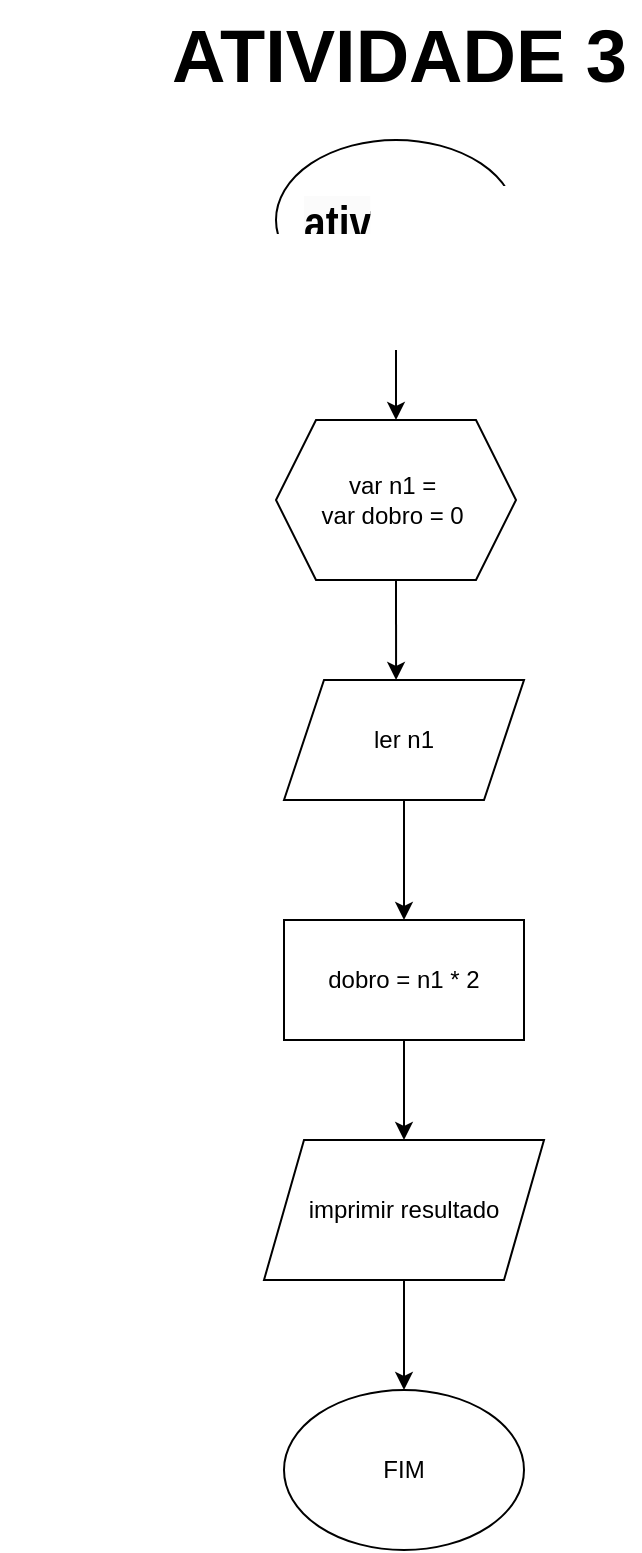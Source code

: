 <mxfile version="24.7.7">
  <diagram name="Página-1" id="yLNrlQIgzzO61cbipYhA">
    <mxGraphModel dx="794" dy="724" grid="1" gridSize="10" guides="1" tooltips="1" connect="1" arrows="1" fold="1" page="1" pageScale="1" pageWidth="827" pageHeight="1169" math="0" shadow="0">
      <root>
        <mxCell id="0" />
        <mxCell id="1" parent="0" />
        <mxCell id="aD_j3xQQdvXOHQCCbrtE-1" value="INICIO" style="ellipse;whiteSpace=wrap;html=1;" vertex="1" parent="1">
          <mxGeometry x="338" y="90" width="120" height="80" as="geometry" />
        </mxCell>
        <mxCell id="aD_j3xQQdvXOHQCCbrtE-3" value="FIM" style="ellipse;whiteSpace=wrap;html=1;" vertex="1" parent="1">
          <mxGeometry x="342" y="715" width="120" height="80" as="geometry" />
        </mxCell>
        <mxCell id="aD_j3xQQdvXOHQCCbrtE-4" value="ler n1" style="shape=parallelogram;perimeter=parallelogramPerimeter;whiteSpace=wrap;html=1;fixedSize=1;" vertex="1" parent="1">
          <mxGeometry x="342" y="360" width="120" height="60" as="geometry" />
        </mxCell>
        <mxCell id="aD_j3xQQdvXOHQCCbrtE-5" value="dobro = n1 * 2" style="rounded=0;whiteSpace=wrap;html=1;" vertex="1" parent="1">
          <mxGeometry x="342" y="480" width="120" height="60" as="geometry" />
        </mxCell>
        <mxCell id="aD_j3xQQdvXOHQCCbrtE-6" value="imprimir resultado" style="shape=parallelogram;perimeter=parallelogramPerimeter;whiteSpace=wrap;html=1;fixedSize=1;" vertex="1" parent="1">
          <mxGeometry x="332" y="590" width="140" height="70" as="geometry" />
        </mxCell>
        <mxCell id="aD_j3xQQdvXOHQCCbrtE-7" value="" style="endArrow=classic;html=1;rounded=0;exitX=0.5;exitY=1;exitDx=0;exitDy=0;entryX=0.5;entryY=0;entryDx=0;entryDy=0;" edge="1" parent="1" source="aD_j3xQQdvXOHQCCbrtE-1" target="aD_j3xQQdvXOHQCCbrtE-12">
          <mxGeometry width="50" height="50" relative="1" as="geometry">
            <mxPoint x="368" y="410" as="sourcePoint" />
            <mxPoint x="478" y="250" as="targetPoint" />
          </mxGeometry>
        </mxCell>
        <mxCell id="aD_j3xQQdvXOHQCCbrtE-8" value="" style="endArrow=classic;html=1;rounded=0;exitX=0.5;exitY=1;exitDx=0;exitDy=0;entryX=0.5;entryY=0;entryDx=0;entryDy=0;" edge="1" parent="1" source="aD_j3xQQdvXOHQCCbrtE-4" target="aD_j3xQQdvXOHQCCbrtE-5">
          <mxGeometry width="50" height="50" relative="1" as="geometry">
            <mxPoint x="372" y="530" as="sourcePoint" />
            <mxPoint x="422" y="480" as="targetPoint" />
          </mxGeometry>
        </mxCell>
        <mxCell id="aD_j3xQQdvXOHQCCbrtE-9" value="" style="endArrow=classic;html=1;rounded=0;exitX=0.5;exitY=1;exitDx=0;exitDy=0;entryX=0.5;entryY=0;entryDx=0;entryDy=0;" edge="1" parent="1" source="aD_j3xQQdvXOHQCCbrtE-5" target="aD_j3xQQdvXOHQCCbrtE-6">
          <mxGeometry width="50" height="50" relative="1" as="geometry">
            <mxPoint x="372" y="530" as="sourcePoint" />
            <mxPoint x="422" y="480" as="targetPoint" />
          </mxGeometry>
        </mxCell>
        <mxCell id="aD_j3xQQdvXOHQCCbrtE-10" value="" style="endArrow=classic;html=1;rounded=0;exitX=0.5;exitY=1;exitDx=0;exitDy=0;entryX=0.5;entryY=0;entryDx=0;entryDy=0;" edge="1" parent="1" source="aD_j3xQQdvXOHQCCbrtE-6" target="aD_j3xQQdvXOHQCCbrtE-3">
          <mxGeometry width="50" height="50" relative="1" as="geometry">
            <mxPoint x="372" y="530" as="sourcePoint" />
            <mxPoint x="422" y="480" as="targetPoint" />
          </mxGeometry>
        </mxCell>
        <mxCell id="aD_j3xQQdvXOHQCCbrtE-12" value="var n1 =&amp;nbsp;&lt;div&gt;var dobro = 0&amp;nbsp;&lt;/div&gt;" style="shape=hexagon;perimeter=hexagonPerimeter2;whiteSpace=wrap;html=1;fixedSize=1;" vertex="1" parent="1">
          <mxGeometry x="338" y="230" width="120" height="80" as="geometry" />
        </mxCell>
        <mxCell id="aD_j3xQQdvXOHQCCbrtE-13" value="" style="endArrow=classic;html=1;rounded=0;exitX=0.5;exitY=1;exitDx=0;exitDy=0;entryX=0.467;entryY=0;entryDx=0;entryDy=0;entryPerimeter=0;" edge="1" parent="1" source="aD_j3xQQdvXOHQCCbrtE-12" target="aD_j3xQQdvXOHQCCbrtE-4">
          <mxGeometry width="50" height="50" relative="1" as="geometry">
            <mxPoint x="368" y="510" as="sourcePoint" />
            <mxPoint x="418" y="460" as="targetPoint" />
          </mxGeometry>
        </mxCell>
        <mxCell id="aD_j3xQQdvXOHQCCbrtE-15" value="&lt;p&gt;&lt;span style=&quot;padding: 0px; margin: 0px; position: absolute; cursor: text; transform-origin: 0% 0%; left: 152.294px; top: 92.806px; transform: scaleX(0.812);&quot; dir=&quot;ltr&quot; role=&quot;presentation&quot;&gt;&lt;span style=&quot;font-size: 24px; background-color: rgb(251, 251, 251);&quot;&gt;&lt;b&gt;ativ&lt;/b&gt;&lt;/span&gt;&lt;span style=&quot;color: rgba(0, 0, 0, 0); font-family: sans-serif; font-size: 28.563px; white-space: pre; background-color: rgb(255, 255, 255);&quot;&gt;Faça&lt;/span&gt;&lt;/span&gt;&lt;span style=&quot;padding: 0px; margin: 0px; color: rgba(0, 0, 0, 0); position: absolute; white-space: pre; cursor: text; transform-origin: 0% 0%; background-color: rgb(255, 255, 255); left: 203.878px; top: 92.806px; font-size: 28.563px; font-family: sans-serif;&quot; dir=&quot;ltr&quot; role=&quot;presentation&quot;&gt; &lt;/span&gt;&lt;span style=&quot;padding: 0px; margin: 0px; color: rgba(0, 0, 0, 0); position: absolute; white-space: pre; cursor: text; transform-origin: 0% 0%; background-color: rgb(255, 255, 255); left: 222.958px; top: 92.806px; font-size: 28.563px; font-family: sans-serif; transform: scaleX(0.953);&quot; dir=&quot;ltr&quot; role=&quot;presentation&quot;&gt;um&lt;/span&gt;&lt;span style=&quot;padding: 0px; margin: 0px; color: rgba(0, 0, 0, 0); position: absolute; white-space: pre; cursor: text; transform-origin: 0% 0%; background-color: rgb(255, 255, 255); left: 260.775px; top: 92.806px; font-size: 28.563px; font-family: sans-serif;&quot; dir=&quot;ltr&quot; role=&quot;presentation&quot;&gt; &lt;/span&gt;&lt;span style=&quot;padding: 0px; margin: 0px; color: rgba(0, 0, 0, 0); position: absolute; white-space: pre; cursor: text; transform-origin: 0% 0%; background-color: rgb(255, 255, 255); left: 279.826px; top: 92.806px; font-size: 28.563px; font-family: sans-serif; transform: scaleX(0.959);&quot; dir=&quot;ltr&quot; role=&quot;presentation&quot;&gt;algoritmo&lt;/span&gt;&lt;span style=&quot;padding: 0px; margin: 0px; color: rgba(0, 0, 0, 0); position: absolute; white-space: pre; cursor: text; transform-origin: 0% 0%; background-color: rgb(255, 255, 255); left: 392.526px; top: 92.806px; font-size: 28.563px; font-family: sans-serif;&quot; dir=&quot;ltr&quot; role=&quot;presentation&quot;&gt; &lt;/span&gt;&lt;span style=&quot;padding: 0px; margin: 0px; color: rgba(0, 0, 0, 0); position: absolute; white-space: pre; cursor: text; transform-origin: 0% 0%; background-color: rgb(255, 255, 255); left: 411.586px; top: 92.806px; font-size: 28.563px; font-family: sans-serif; transform: scaleX(0.934);&quot; dir=&quot;ltr&quot; role=&quot;presentation&quot;&gt;em&lt;/span&gt;&lt;span style=&quot;padding: 0px; margin: 0px; color: rgba(0, 0, 0, 0); position: absolute; white-space: pre; cursor: text; transform-origin: 0% 0%; background-color: rgb(255, 255, 255); left: 448.631px; top: 92.806px; font-size: 28.563px; font-family: sans-serif;&quot; dir=&quot;ltr&quot; role=&quot;presentation&quot;&gt; &lt;/span&gt;&lt;span style=&quot;padding: 0px; margin: 0px; color: rgba(0, 0, 0, 0); position: absolute; white-space: pre; cursor: text; transform-origin: 0% 0%; background-color: rgb(255, 255, 255); left: 467.654px; top: 92.806px; font-size: 28.563px; font-family: sans-serif; transform: scaleX(0.919);&quot; dir=&quot;ltr&quot; role=&quot;presentation&quot;&gt;fluxograma&lt;/span&gt;&lt;span style=&quot;padding: 0px; margin: 0px; color: rgba(0, 0, 0, 0); position: absolute; white-space: pre; cursor: text; transform-origin: 0% 0%; background-color: rgb(255, 255, 255); left: 597.543px; top: 92.806px; font-size: 28.563px; font-family: sans-serif;&quot; dir=&quot;ltr&quot; role=&quot;presentation&quot;&gt; &lt;/span&gt;&lt;span style=&quot;padding: 0px; margin: 0px; color: rgba(0, 0, 0, 0); position: absolute; white-space: pre; cursor: text; transform-origin: 0% 0%; background-color: rgb(255, 255, 255); left: 616.637px; top: 92.806px; font-size: 28.563px; font-family: sans-serif; transform: scaleX(0.907);&quot; dir=&quot;ltr&quot; role=&quot;presentation&quot;&gt;para&lt;/span&gt;&lt;span style=&quot;padding: 0px; margin: 0px; color: rgba(0, 0, 0, 0); position: absolute; white-space: pre; cursor: text; transform-origin: 0% 0%; background-color: rgb(255, 255, 255); left: 668.472px; top: 92.806px; font-size: 28.563px; font-family: sans-serif;&quot; dir=&quot;ltr&quot; role=&quot;presentation&quot;&gt; &lt;/span&gt;&lt;span style=&quot;padding: 0px; margin: 0px; color: rgba(0, 0, 0, 0); position: absolute; white-space: pre; cursor: text; transform-origin: 0% 0%; background-color: rgb(255, 255, 255); left: 687.586px; top: 92.806px; font-size: 28.563px; font-family: sans-serif; transform: scaleX(0.97);&quot; dir=&quot;ltr&quot; role=&quot;presentation&quot;&gt;ler&lt;/span&gt;&lt;span style=&quot;padding: 0px; margin: 0px; color: rgba(0, 0, 0, 0); position: absolute; white-space: pre; cursor: text; transform-origin: 0% 0%; background-color: rgb(255, 255, 255); left: 718.36px; top: 92.806px; font-size: 28.563px; font-family: sans-serif;&quot; dir=&quot;ltr&quot; role=&quot;presentation&quot;&gt; &lt;/span&gt;&lt;span style=&quot;padding: 0px; margin: 0px; color: rgba(0, 0, 0, 0); position: absolute; white-space: pre; cursor: text; transform-origin: 0% 0%; background-color: rgb(255, 255, 255); left: 737.457px; top: 92.806px; font-size: 28.563px; font-family: sans-serif; transform: scaleX(0.953);&quot; dir=&quot;ltr&quot; role=&quot;presentation&quot;&gt;um&lt;/span&gt;&lt;span style=&quot;padding: 0px; margin: 0px; color: rgba(0, 0, 0, 0); position: absolute; white-space: pre; cursor: text; transform-origin: 0% 0%; background-color: rgb(255, 255, 255); left: 775.274px; top: 92.806px; font-size: 28.563px; font-family: sans-serif;&quot; dir=&quot;ltr&quot; role=&quot;presentation&quot;&gt; &lt;/span&gt;&lt;span style=&quot;padding: 0px; margin: 0px; color: rgba(0, 0, 0, 0); position: absolute; white-space: pre; cursor: text; transform-origin: 0% 0%; background-color: rgb(255, 255, 255); left: 794.325px; top: 92.806px; font-size: 28.563px; font-family: sans-serif; transform: scaleX(0.944);&quot; dir=&quot;ltr&quot; role=&quot;presentation&quot;&gt;número&lt;/span&gt;&lt;br style=&quot;padding: 0px; margin: 0px; color: rgba(0, 0, 0, 0); position: absolute; white-space: pre; cursor: text; transform-origin: 0% 0%; font-family: Arial; font-size: 16px; background-color: rgb(255, 255, 255);&quot; role=&quot;presentation&quot;&gt;&lt;span style=&quot;padding: 0px; margin: 0px; color: rgba(0, 0, 0, 0); position: absolute; white-space: pre; cursor: text; transform-origin: 0% 0%; background-color: rgb(255, 255, 255); left: 129.758px; top: 116.77px; font-size: 28.563px; font-family: sans-serif; transform: scaleX(0.982);&quot; dir=&quot;ltr&quot; role=&quot;presentation&quot;&gt;qualquer, calcular o dobro desse número e ao final mostrar o&lt;/span&gt;&lt;br style=&quot;padding: 0px; margin: 0px; color: rgba(0, 0, 0, 0); position: absolute; white-space: pre; cursor: text; transform-origin: 0% 0%; font-family: Arial; font-size: 16px; background-color: rgb(255, 255, 255);&quot; role=&quot;presentation&quot;&gt;&lt;span style=&quot;padding: 0px; margin: 0px; color: rgba(0, 0, 0, 0); position: absolute; white-space: pre; cursor: text; transform-origin: 0% 0%; background-color: rgb(255, 255, 255); left: 129.901px; top: 140.734px; font-size: 28.563px; font-family: sans-serif; transform: scaleX(0.93);&quot; dir=&quot;ltr&quot; role=&quot;presentation&quot;&gt;resultado.&lt;/span&gt;&lt;/p&gt;" style="text;html=1;whiteSpace=wrap;overflow=hidden;rounded=0;" vertex="1" parent="1">
          <mxGeometry x="200" y="60" width="180" height="120" as="geometry" />
        </mxCell>
        <mxCell id="aD_j3xQQdvXOHQCCbrtE-16" value="&lt;h1 style=&quot;margin-top: 0px;&quot;&gt;&lt;font style=&quot;font-size: 37px;&quot;&gt;ATIVIDADE 3&lt;/font&gt;&lt;/h1&gt;" style="text;html=1;whiteSpace=wrap;overflow=hidden;rounded=0;" vertex="1" parent="1">
          <mxGeometry x="284" y="20" width="236" height="40" as="geometry" />
        </mxCell>
      </root>
    </mxGraphModel>
  </diagram>
</mxfile>
